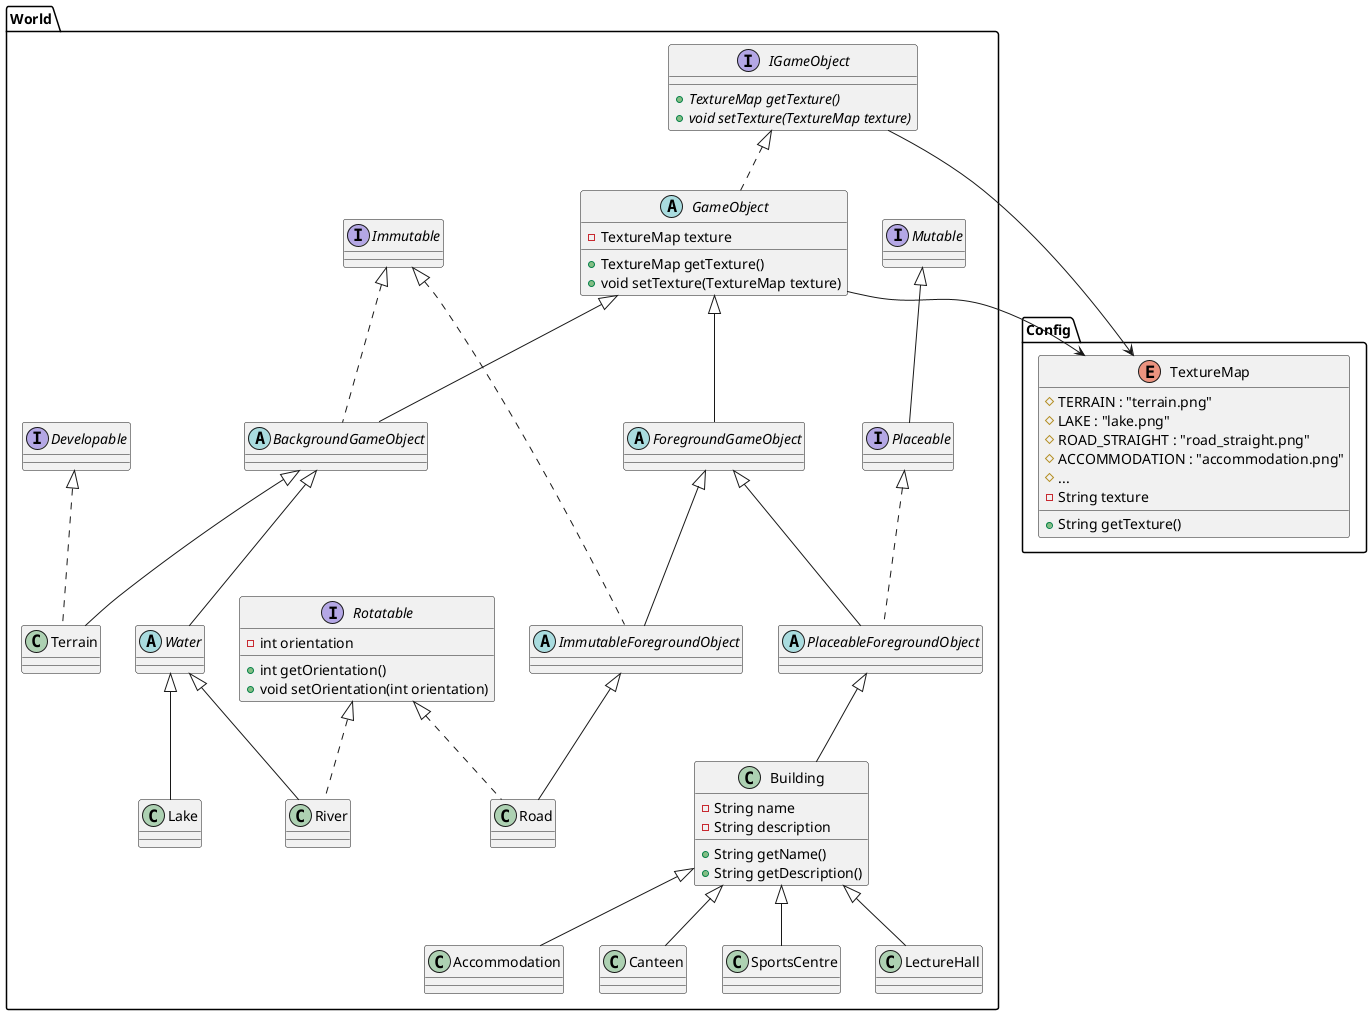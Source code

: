 @startuml
package "Config" {
    enum TextureMap {
	# TERRAIN : "terrain.png"
	# LAKE : "lake.png"
	# ROAD_STRAIGHT : "road_straight.png"
	# ACCOMMODATION : "accommodation.png"
	# ...
	- String texture
	+ String getTexture()
    }
}
package "World" {
    interface IGameObject {
	+ TextureMap {abstract} getTexture()
	+ void {abstract} setTexture(TextureMap texture)
    }
    interface Developable {
    }
    interface Immutable {
    }
    interface Mutable {
    }
    interface Placeable extends Mutable {
    }
    interface Rotatable {
	- int orientation
	+ int getOrientation()
	+ void setOrientation(int orientation)
    }
    abstract class GameObject implements IGameObject {
	- TextureMap texture
	+ TextureMap getTexture()
	+ void setTexture(TextureMap texture)
    }
    abstract class BackgroundGameObject extends GameObject implements Immutable {
    }
    abstract class Water extends BackgroundGameObject {
    }
    class Lake extends Water {
    }
    class River extends Water implements Rotatable {
    }
    class Terrain extends BackgroundGameObject implements Developable {
    }
    abstract class ForegroundGameObject extends GameObject {
    }
    abstract class ImmutableForegroundObject extends ForegroundGameObject implements Immutable {
    }
    abstract class PlaceableForegroundObject extends ForegroundGameObject implements Placeable {
    }
    class Road extends ImmutableForegroundObject implements Rotatable {
    }
    class Building extends PlaceableForegroundObject {
	- String name
	- String description
	+ String getName()
	+ String getDescription()
    }
    class Accommodation extends Building {
    }
    class Canteen extends Building {
    }
    class SportsCentre extends Building {
    }
    class LectureHall extends Building {
    }
}

IGameObject --> TextureMap
GameObject --> TextureMap

@enduml
